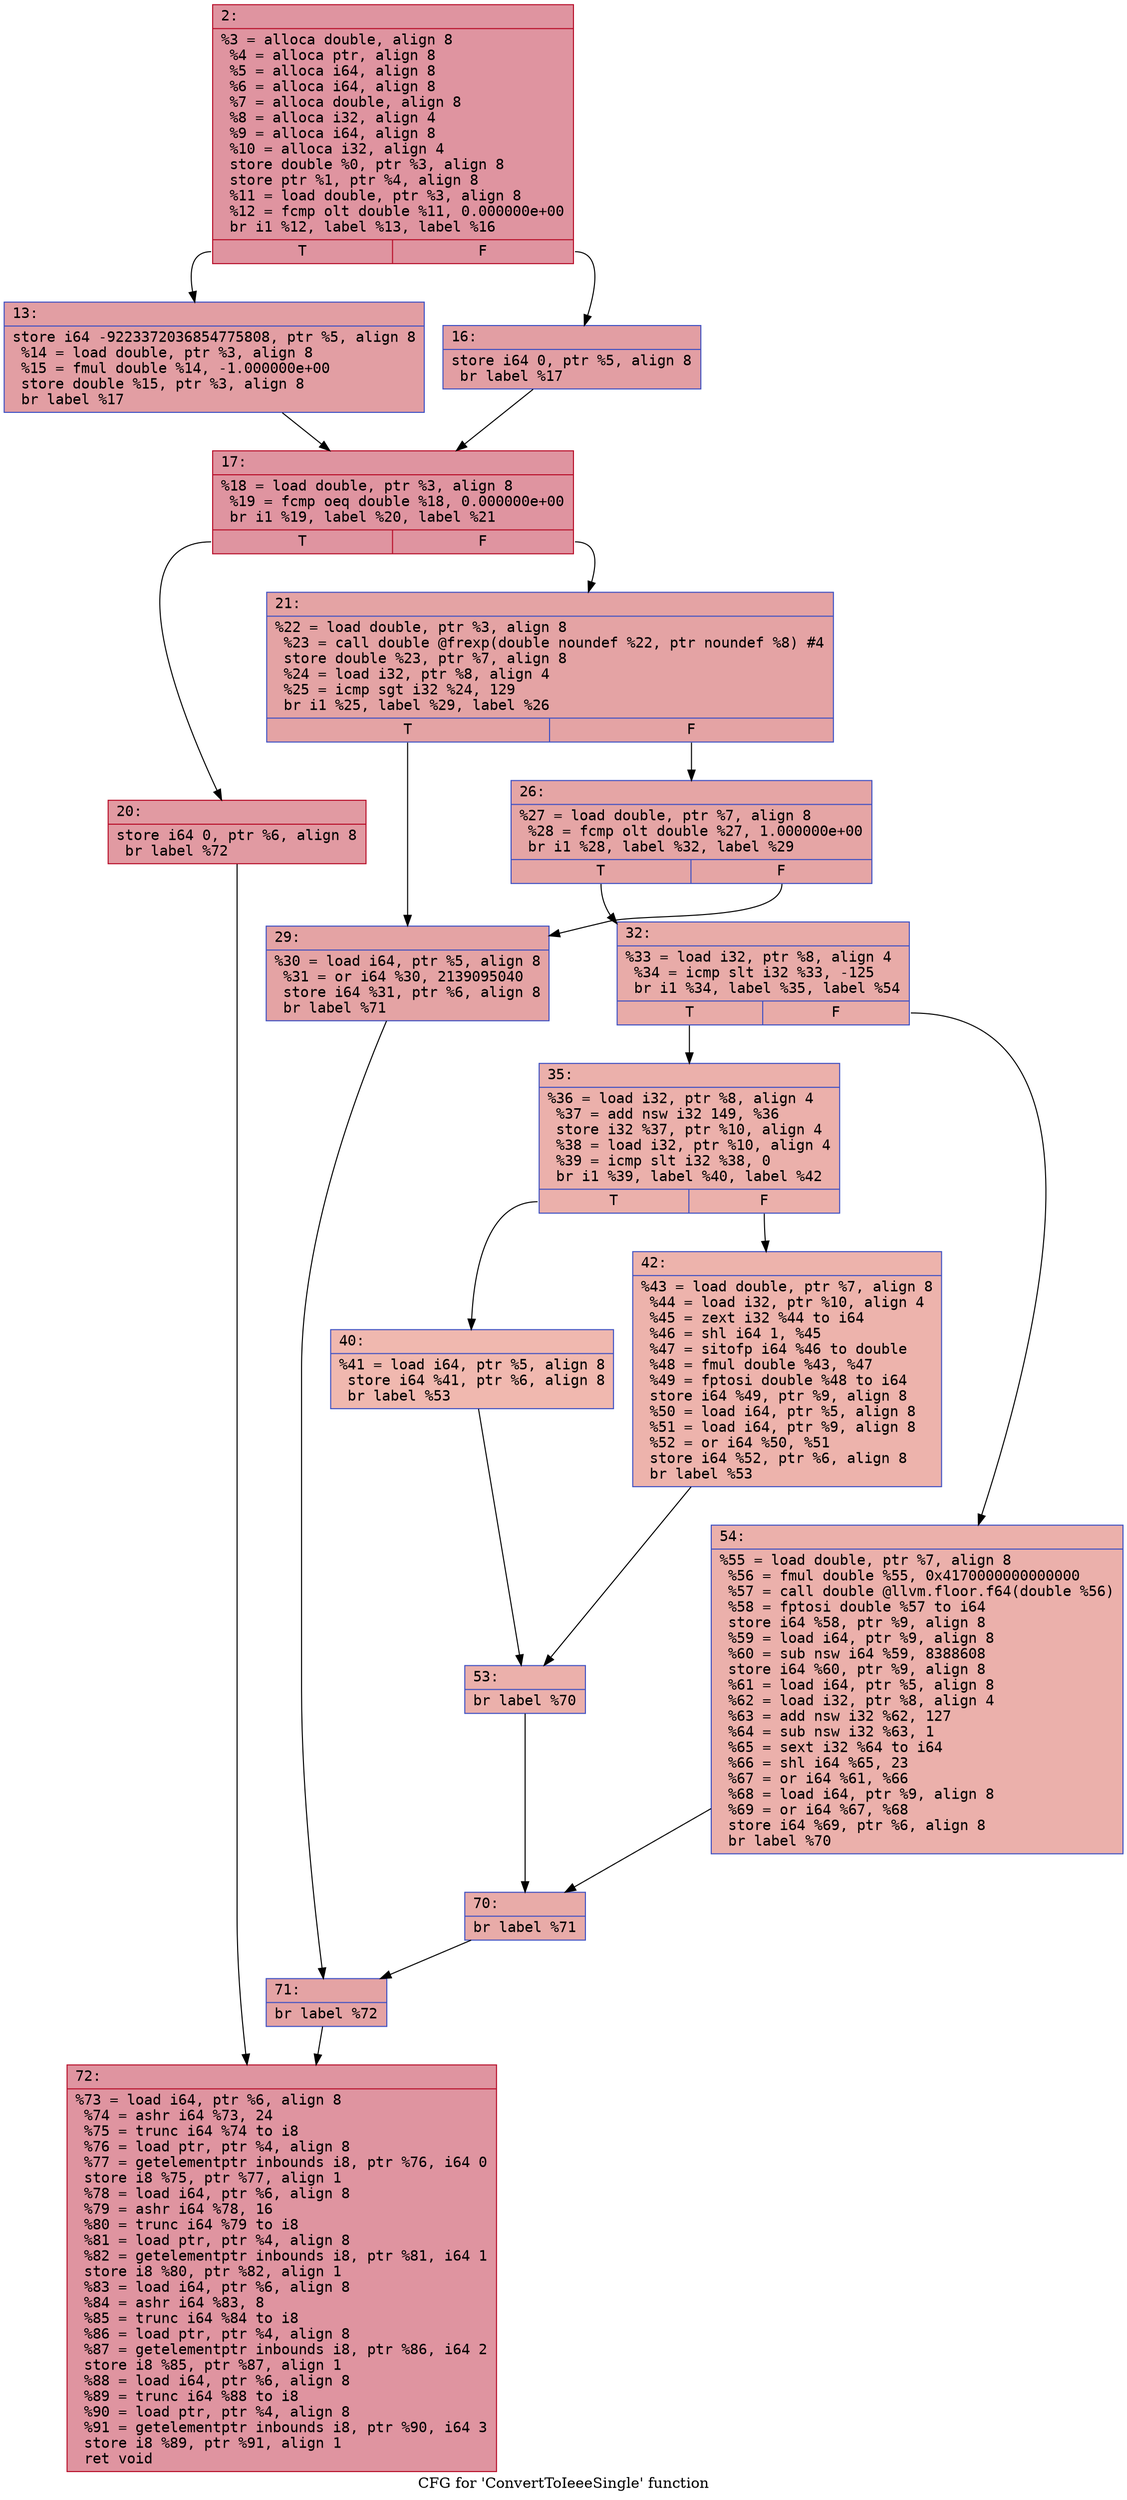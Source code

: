 digraph "CFG for 'ConvertToIeeeSingle' function" {
	label="CFG for 'ConvertToIeeeSingle' function";

	Node0x600001d06490 [shape=record,color="#b70d28ff", style=filled, fillcolor="#b70d2870" fontname="Courier",label="{2:\l|  %3 = alloca double, align 8\l  %4 = alloca ptr, align 8\l  %5 = alloca i64, align 8\l  %6 = alloca i64, align 8\l  %7 = alloca double, align 8\l  %8 = alloca i32, align 4\l  %9 = alloca i64, align 8\l  %10 = alloca i32, align 4\l  store double %0, ptr %3, align 8\l  store ptr %1, ptr %4, align 8\l  %11 = load double, ptr %3, align 8\l  %12 = fcmp olt double %11, 0.000000e+00\l  br i1 %12, label %13, label %16\l|{<s0>T|<s1>F}}"];
	Node0x600001d06490:s0 -> Node0x600001d064e0[tooltip="2 -> 13\nProbability 50.00%" ];
	Node0x600001d06490:s1 -> Node0x600001d06530[tooltip="2 -> 16\nProbability 50.00%" ];
	Node0x600001d064e0 [shape=record,color="#3d50c3ff", style=filled, fillcolor="#be242e70" fontname="Courier",label="{13:\l|  store i64 -9223372036854775808, ptr %5, align 8\l  %14 = load double, ptr %3, align 8\l  %15 = fmul double %14, -1.000000e+00\l  store double %15, ptr %3, align 8\l  br label %17\l}"];
	Node0x600001d064e0 -> Node0x600001d06580[tooltip="13 -> 17\nProbability 100.00%" ];
	Node0x600001d06530 [shape=record,color="#3d50c3ff", style=filled, fillcolor="#be242e70" fontname="Courier",label="{16:\l|  store i64 0, ptr %5, align 8\l  br label %17\l}"];
	Node0x600001d06530 -> Node0x600001d06580[tooltip="16 -> 17\nProbability 100.00%" ];
	Node0x600001d06580 [shape=record,color="#b70d28ff", style=filled, fillcolor="#b70d2870" fontname="Courier",label="{17:\l|  %18 = load double, ptr %3, align 8\l  %19 = fcmp oeq double %18, 0.000000e+00\l  br i1 %19, label %20, label %21\l|{<s0>T|<s1>F}}"];
	Node0x600001d06580:s0 -> Node0x600001d065d0[tooltip="17 -> 20\nProbability 62.50%" ];
	Node0x600001d06580:s1 -> Node0x600001d06620[tooltip="17 -> 21\nProbability 37.50%" ];
	Node0x600001d065d0 [shape=record,color="#b70d28ff", style=filled, fillcolor="#bb1b2c70" fontname="Courier",label="{20:\l|  store i64 0, ptr %6, align 8\l  br label %72\l}"];
	Node0x600001d065d0 -> Node0x600001d06990[tooltip="20 -> 72\nProbability 100.00%" ];
	Node0x600001d06620 [shape=record,color="#3d50c3ff", style=filled, fillcolor="#c32e3170" fontname="Courier",label="{21:\l|  %22 = load double, ptr %3, align 8\l  %23 = call double @frexp(double noundef %22, ptr noundef %8) #4\l  store double %23, ptr %7, align 8\l  %24 = load i32, ptr %8, align 4\l  %25 = icmp sgt i32 %24, 129\l  br i1 %25, label %29, label %26\l|{<s0>T|<s1>F}}"];
	Node0x600001d06620:s0 -> Node0x600001d066c0[tooltip="21 -> 29\nProbability 50.00%" ];
	Node0x600001d06620:s1 -> Node0x600001d06670[tooltip="21 -> 26\nProbability 50.00%" ];
	Node0x600001d06670 [shape=record,color="#3d50c3ff", style=filled, fillcolor="#c5333470" fontname="Courier",label="{26:\l|  %27 = load double, ptr %7, align 8\l  %28 = fcmp olt double %27, 1.000000e+00\l  br i1 %28, label %32, label %29\l|{<s0>T|<s1>F}}"];
	Node0x600001d06670:s0 -> Node0x600001d06710[tooltip="26 -> 32\nProbability 50.00%" ];
	Node0x600001d06670:s1 -> Node0x600001d066c0[tooltip="26 -> 29\nProbability 50.00%" ];
	Node0x600001d066c0 [shape=record,color="#3d50c3ff", style=filled, fillcolor="#c32e3170" fontname="Courier",label="{29:\l|  %30 = load i64, ptr %5, align 8\l  %31 = or i64 %30, 2139095040\l  store i64 %31, ptr %6, align 8\l  br label %71\l}"];
	Node0x600001d066c0 -> Node0x600001d06940[tooltip="29 -> 71\nProbability 100.00%" ];
	Node0x600001d06710 [shape=record,color="#3d50c3ff", style=filled, fillcolor="#cc403a70" fontname="Courier",label="{32:\l|  %33 = load i32, ptr %8, align 4\l  %34 = icmp slt i32 %33, -125\l  br i1 %34, label %35, label %54\l|{<s0>T|<s1>F}}"];
	Node0x600001d06710:s0 -> Node0x600001d06760[tooltip="32 -> 35\nProbability 50.00%" ];
	Node0x600001d06710:s1 -> Node0x600001d068a0[tooltip="32 -> 54\nProbability 50.00%" ];
	Node0x600001d06760 [shape=record,color="#3d50c3ff", style=filled, fillcolor="#d24b4070" fontname="Courier",label="{35:\l|  %36 = load i32, ptr %8, align 4\l  %37 = add nsw i32 149, %36\l  store i32 %37, ptr %10, align 4\l  %38 = load i32, ptr %10, align 4\l  %39 = icmp slt i32 %38, 0\l  br i1 %39, label %40, label %42\l|{<s0>T|<s1>F}}"];
	Node0x600001d06760:s0 -> Node0x600001d067b0[tooltip="35 -> 40\nProbability 37.50%" ];
	Node0x600001d06760:s1 -> Node0x600001d06800[tooltip="35 -> 42\nProbability 62.50%" ];
	Node0x600001d067b0 [shape=record,color="#3d50c3ff", style=filled, fillcolor="#dc5d4a70" fontname="Courier",label="{40:\l|  %41 = load i64, ptr %5, align 8\l  store i64 %41, ptr %6, align 8\l  br label %53\l}"];
	Node0x600001d067b0 -> Node0x600001d06850[tooltip="40 -> 53\nProbability 100.00%" ];
	Node0x600001d06800 [shape=record,color="#3d50c3ff", style=filled, fillcolor="#d6524470" fontname="Courier",label="{42:\l|  %43 = load double, ptr %7, align 8\l  %44 = load i32, ptr %10, align 4\l  %45 = zext i32 %44 to i64\l  %46 = shl i64 1, %45\l  %47 = sitofp i64 %46 to double\l  %48 = fmul double %43, %47\l  %49 = fptosi double %48 to i64\l  store i64 %49, ptr %9, align 8\l  %50 = load i64, ptr %5, align 8\l  %51 = load i64, ptr %9, align 8\l  %52 = or i64 %50, %51\l  store i64 %52, ptr %6, align 8\l  br label %53\l}"];
	Node0x600001d06800 -> Node0x600001d06850[tooltip="42 -> 53\nProbability 100.00%" ];
	Node0x600001d06850 [shape=record,color="#3d50c3ff", style=filled, fillcolor="#d24b4070" fontname="Courier",label="{53:\l|  br label %70\l}"];
	Node0x600001d06850 -> Node0x600001d068f0[tooltip="53 -> 70\nProbability 100.00%" ];
	Node0x600001d068a0 [shape=record,color="#3d50c3ff", style=filled, fillcolor="#d24b4070" fontname="Courier",label="{54:\l|  %55 = load double, ptr %7, align 8\l  %56 = fmul double %55, 0x4170000000000000\l  %57 = call double @llvm.floor.f64(double %56)\l  %58 = fptosi double %57 to i64\l  store i64 %58, ptr %9, align 8\l  %59 = load i64, ptr %9, align 8\l  %60 = sub nsw i64 %59, 8388608\l  store i64 %60, ptr %9, align 8\l  %61 = load i64, ptr %5, align 8\l  %62 = load i32, ptr %8, align 4\l  %63 = add nsw i32 %62, 127\l  %64 = sub nsw i32 %63, 1\l  %65 = sext i32 %64 to i64\l  %66 = shl i64 %65, 23\l  %67 = or i64 %61, %66\l  %68 = load i64, ptr %9, align 8\l  %69 = or i64 %67, %68\l  store i64 %69, ptr %6, align 8\l  br label %70\l}"];
	Node0x600001d068a0 -> Node0x600001d068f0[tooltip="54 -> 70\nProbability 100.00%" ];
	Node0x600001d068f0 [shape=record,color="#3d50c3ff", style=filled, fillcolor="#cc403a70" fontname="Courier",label="{70:\l|  br label %71\l}"];
	Node0x600001d068f0 -> Node0x600001d06940[tooltip="70 -> 71\nProbability 100.00%" ];
	Node0x600001d06940 [shape=record,color="#3d50c3ff", style=filled, fillcolor="#c32e3170" fontname="Courier",label="{71:\l|  br label %72\l}"];
	Node0x600001d06940 -> Node0x600001d06990[tooltip="71 -> 72\nProbability 100.00%" ];
	Node0x600001d06990 [shape=record,color="#b70d28ff", style=filled, fillcolor="#b70d2870" fontname="Courier",label="{72:\l|  %73 = load i64, ptr %6, align 8\l  %74 = ashr i64 %73, 24\l  %75 = trunc i64 %74 to i8\l  %76 = load ptr, ptr %4, align 8\l  %77 = getelementptr inbounds i8, ptr %76, i64 0\l  store i8 %75, ptr %77, align 1\l  %78 = load i64, ptr %6, align 8\l  %79 = ashr i64 %78, 16\l  %80 = trunc i64 %79 to i8\l  %81 = load ptr, ptr %4, align 8\l  %82 = getelementptr inbounds i8, ptr %81, i64 1\l  store i8 %80, ptr %82, align 1\l  %83 = load i64, ptr %6, align 8\l  %84 = ashr i64 %83, 8\l  %85 = trunc i64 %84 to i8\l  %86 = load ptr, ptr %4, align 8\l  %87 = getelementptr inbounds i8, ptr %86, i64 2\l  store i8 %85, ptr %87, align 1\l  %88 = load i64, ptr %6, align 8\l  %89 = trunc i64 %88 to i8\l  %90 = load ptr, ptr %4, align 8\l  %91 = getelementptr inbounds i8, ptr %90, i64 3\l  store i8 %89, ptr %91, align 1\l  ret void\l}"];
}
